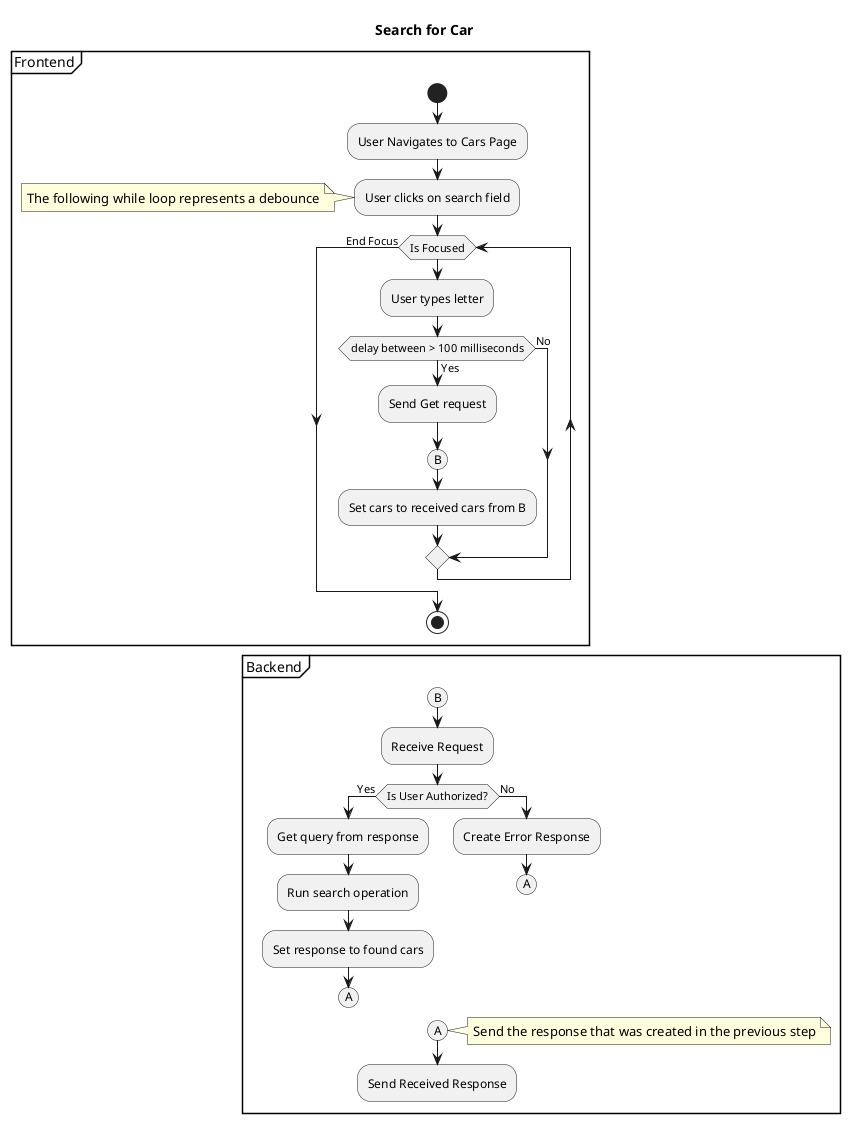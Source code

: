 @startuml
'https://plantuml.com/activity-diagram-beta
title Search for Car

partition Frontend {
    start

    :User Navigates to Cars Page;
    :User clicks on search field;

    note left
        The following while loop represents a debounce
    end note

    while (Is Focused)
        :User types letter;

        if (delay between > 100 milliseconds) then (Yes)
            :Send Get request;
            (B)
            :Set cars to received cars from B;
        else (No)

        endif
    endwhile (End Focus)

    stop
}

partition Backend {
    (B)
    :Receive Request;

    if (Is User Authorized?) then (Yes)
        :Get query from response;
        :Run search operation;
        :Set response to found cars;
        (A)
        detach
    else (No)
        :Create Error Response;
        (A)
        detach
    endif

    (A)

    note right
        Send the response that was created in the previous step
    end note

    :Send Received Response;
}

@enduml
